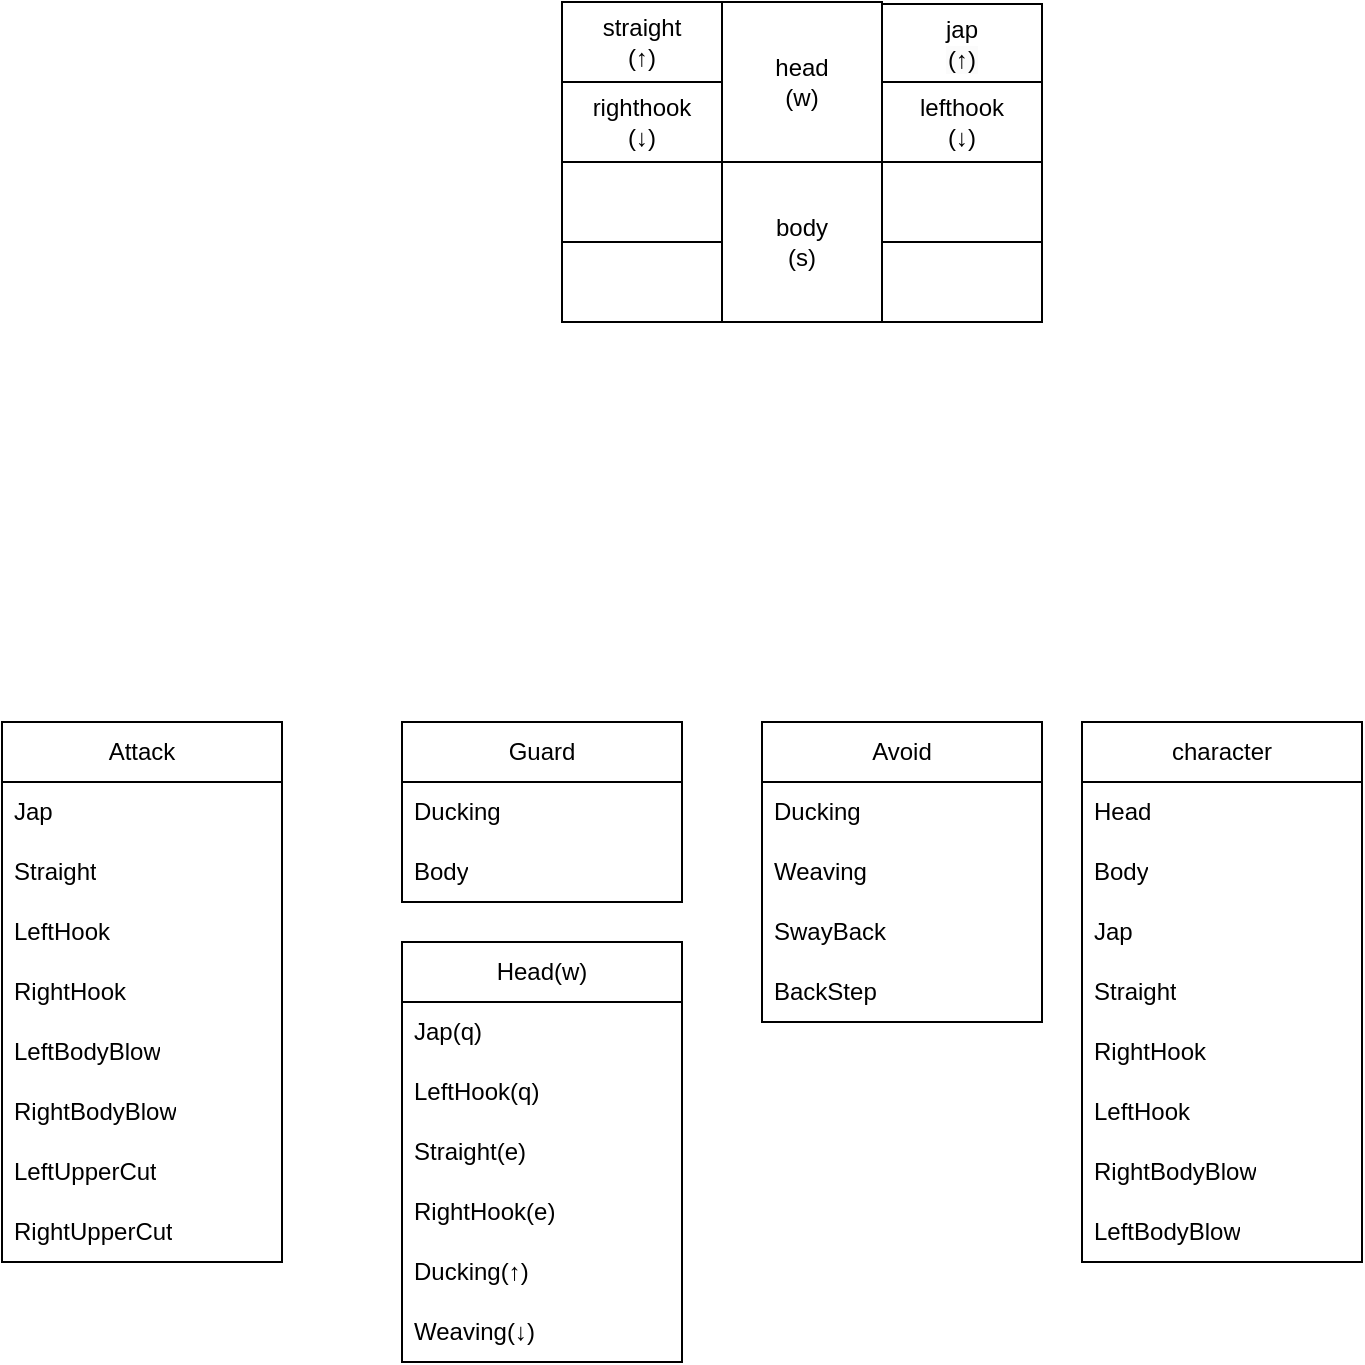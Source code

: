 <mxfile version="24.7.7">
  <diagram name="페이지-1" id="wXJqiaSqQaEmSXFIjcEn">
    <mxGraphModel dx="1050" dy="557" grid="1" gridSize="10" guides="1" tooltips="1" connect="1" arrows="1" fold="1" page="1" pageScale="1" pageWidth="827" pageHeight="1169" math="0" shadow="0">
      <root>
        <mxCell id="0" />
        <mxCell id="1" parent="0" />
        <mxCell id="8F4HeT9pAJKp8JILoCQx-1" value="head&lt;div&gt;(w)&lt;/div&gt;" style="whiteSpace=wrap;html=1;aspect=fixed;" parent="1" vertex="1">
          <mxGeometry x="400" y="120" width="80" height="80" as="geometry" />
        </mxCell>
        <mxCell id="8F4HeT9pAJKp8JILoCQx-10" value="Attack" style="swimlane;fontStyle=0;childLayout=stackLayout;horizontal=1;startSize=30;horizontalStack=0;resizeParent=1;resizeParentMax=0;resizeLast=0;collapsible=1;marginBottom=0;whiteSpace=wrap;html=1;" parent="1" vertex="1">
          <mxGeometry x="40" y="480" width="140" height="270" as="geometry" />
        </mxCell>
        <mxCell id="8F4HeT9pAJKp8JILoCQx-12" value="Jap" style="text;strokeColor=none;fillColor=none;align=left;verticalAlign=middle;spacingLeft=4;spacingRight=4;overflow=hidden;points=[[0,0.5],[1,0.5]];portConstraint=eastwest;rotatable=0;whiteSpace=wrap;html=1;" parent="8F4HeT9pAJKp8JILoCQx-10" vertex="1">
          <mxGeometry y="30" width="140" height="30" as="geometry" />
        </mxCell>
        <mxCell id="8F4HeT9pAJKp8JILoCQx-13" value="Straight" style="text;strokeColor=none;fillColor=none;align=left;verticalAlign=middle;spacingLeft=4;spacingRight=4;overflow=hidden;points=[[0,0.5],[1,0.5]];portConstraint=eastwest;rotatable=0;whiteSpace=wrap;html=1;" parent="8F4HeT9pAJKp8JILoCQx-10" vertex="1">
          <mxGeometry y="60" width="140" height="30" as="geometry" />
        </mxCell>
        <mxCell id="8F4HeT9pAJKp8JILoCQx-14" value="LeftHook" style="text;strokeColor=none;fillColor=none;align=left;verticalAlign=middle;spacingLeft=4;spacingRight=4;overflow=hidden;points=[[0,0.5],[1,0.5]];portConstraint=eastwest;rotatable=0;whiteSpace=wrap;html=1;" parent="8F4HeT9pAJKp8JILoCQx-10" vertex="1">
          <mxGeometry y="90" width="140" height="30" as="geometry" />
        </mxCell>
        <mxCell id="8F4HeT9pAJKp8JILoCQx-15" value="RightHook" style="text;strokeColor=none;fillColor=none;align=left;verticalAlign=middle;spacingLeft=4;spacingRight=4;overflow=hidden;points=[[0,0.5],[1,0.5]];portConstraint=eastwest;rotatable=0;whiteSpace=wrap;html=1;" parent="8F4HeT9pAJKp8JILoCQx-10" vertex="1">
          <mxGeometry y="120" width="140" height="30" as="geometry" />
        </mxCell>
        <mxCell id="8F4HeT9pAJKp8JILoCQx-16" value="LeftBodyBlow" style="text;strokeColor=none;fillColor=none;align=left;verticalAlign=middle;spacingLeft=4;spacingRight=4;overflow=hidden;points=[[0,0.5],[1,0.5]];portConstraint=eastwest;rotatable=0;whiteSpace=wrap;html=1;" parent="8F4HeT9pAJKp8JILoCQx-10" vertex="1">
          <mxGeometry y="150" width="140" height="30" as="geometry" />
        </mxCell>
        <mxCell id="8F4HeT9pAJKp8JILoCQx-17" value="RightBodyBlow" style="text;strokeColor=none;fillColor=none;align=left;verticalAlign=middle;spacingLeft=4;spacingRight=4;overflow=hidden;points=[[0,0.5],[1,0.5]];portConstraint=eastwest;rotatable=0;whiteSpace=wrap;html=1;" parent="8F4HeT9pAJKp8JILoCQx-10" vertex="1">
          <mxGeometry y="180" width="140" height="30" as="geometry" />
        </mxCell>
        <mxCell id="8F4HeT9pAJKp8JILoCQx-26" value="LeftUpperCut" style="text;strokeColor=none;fillColor=none;align=left;verticalAlign=middle;spacingLeft=4;spacingRight=4;overflow=hidden;points=[[0,0.5],[1,0.5]];portConstraint=eastwest;rotatable=0;whiteSpace=wrap;html=1;" parent="8F4HeT9pAJKp8JILoCQx-10" vertex="1">
          <mxGeometry y="210" width="140" height="30" as="geometry" />
        </mxCell>
        <mxCell id="8F4HeT9pAJKp8JILoCQx-27" value="RightUpperCut" style="text;strokeColor=none;fillColor=none;align=left;verticalAlign=middle;spacingLeft=4;spacingRight=4;overflow=hidden;points=[[0,0.5],[1,0.5]];portConstraint=eastwest;rotatable=0;whiteSpace=wrap;html=1;" parent="8F4HeT9pAJKp8JILoCQx-10" vertex="1">
          <mxGeometry y="240" width="140" height="30" as="geometry" />
        </mxCell>
        <mxCell id="8F4HeT9pAJKp8JILoCQx-28" value="Guard" style="swimlane;fontStyle=0;childLayout=stackLayout;horizontal=1;startSize=30;horizontalStack=0;resizeParent=1;resizeParentMax=0;resizeLast=0;collapsible=1;marginBottom=0;whiteSpace=wrap;html=1;" parent="1" vertex="1">
          <mxGeometry x="240" y="480" width="140" height="90" as="geometry" />
        </mxCell>
        <mxCell id="8F4HeT9pAJKp8JILoCQx-33" value="Ducking" style="text;strokeColor=none;fillColor=none;align=left;verticalAlign=middle;spacingLeft=4;spacingRight=4;overflow=hidden;points=[[0,0.5],[1,0.5]];portConstraint=eastwest;rotatable=0;whiteSpace=wrap;html=1;" parent="8F4HeT9pAJKp8JILoCQx-28" vertex="1">
          <mxGeometry y="30" width="140" height="30" as="geometry" />
        </mxCell>
        <mxCell id="8F4HeT9pAJKp8JILoCQx-30" value="Body" style="text;strokeColor=none;fillColor=none;align=left;verticalAlign=middle;spacingLeft=4;spacingRight=4;overflow=hidden;points=[[0,0.5],[1,0.5]];portConstraint=eastwest;rotatable=0;whiteSpace=wrap;html=1;" parent="8F4HeT9pAJKp8JILoCQx-28" vertex="1">
          <mxGeometry y="60" width="140" height="30" as="geometry" />
        </mxCell>
        <mxCell id="8F4HeT9pAJKp8JILoCQx-32" value="Avoid" style="swimlane;fontStyle=0;childLayout=stackLayout;horizontal=1;startSize=30;horizontalStack=0;resizeParent=1;resizeParentMax=0;resizeLast=0;collapsible=1;marginBottom=0;whiteSpace=wrap;html=1;" parent="1" vertex="1">
          <mxGeometry x="420" y="480" width="140" height="150" as="geometry" />
        </mxCell>
        <mxCell id="8F4HeT9pAJKp8JILoCQx-29" value="Ducking" style="text;strokeColor=none;fillColor=none;align=left;verticalAlign=middle;spacingLeft=4;spacingRight=4;overflow=hidden;points=[[0,0.5],[1,0.5]];portConstraint=eastwest;rotatable=0;whiteSpace=wrap;html=1;" parent="8F4HeT9pAJKp8JILoCQx-32" vertex="1">
          <mxGeometry y="30" width="140" height="30" as="geometry" />
        </mxCell>
        <mxCell id="8F4HeT9pAJKp8JILoCQx-34" value="Weaving" style="text;strokeColor=none;fillColor=none;align=left;verticalAlign=middle;spacingLeft=4;spacingRight=4;overflow=hidden;points=[[0,0.5],[1,0.5]];portConstraint=eastwest;rotatable=0;whiteSpace=wrap;html=1;" parent="8F4HeT9pAJKp8JILoCQx-32" vertex="1">
          <mxGeometry y="60" width="140" height="30" as="geometry" />
        </mxCell>
        <mxCell id="MSdCyOWmZnF5FNdx1q3q-1" value="SwayBack" style="text;strokeColor=none;fillColor=none;align=left;verticalAlign=middle;spacingLeft=4;spacingRight=4;overflow=hidden;points=[[0,0.5],[1,0.5]];portConstraint=eastwest;rotatable=0;whiteSpace=wrap;html=1;" vertex="1" parent="8F4HeT9pAJKp8JILoCQx-32">
          <mxGeometry y="90" width="140" height="30" as="geometry" />
        </mxCell>
        <mxCell id="8F4HeT9pAJKp8JILoCQx-35" value="BackStep" style="text;strokeColor=none;fillColor=none;align=left;verticalAlign=middle;spacingLeft=4;spacingRight=4;overflow=hidden;points=[[0,0.5],[1,0.5]];portConstraint=eastwest;rotatable=0;whiteSpace=wrap;html=1;" parent="8F4HeT9pAJKp8JILoCQx-32" vertex="1">
          <mxGeometry y="120" width="140" height="30" as="geometry" />
        </mxCell>
        <mxCell id="8F4HeT9pAJKp8JILoCQx-38" value="Head(w)" style="swimlane;fontStyle=0;childLayout=stackLayout;horizontal=1;startSize=30;horizontalStack=0;resizeParent=1;resizeParentMax=0;resizeLast=0;collapsible=1;marginBottom=0;whiteSpace=wrap;html=1;" parent="1" vertex="1">
          <mxGeometry x="240" y="590" width="140" height="210" as="geometry" />
        </mxCell>
        <mxCell id="8F4HeT9pAJKp8JILoCQx-39" value="Jap(q)" style="text;strokeColor=none;fillColor=none;align=left;verticalAlign=middle;spacingLeft=4;spacingRight=4;overflow=hidden;points=[[0,0.5],[1,0.5]];portConstraint=eastwest;rotatable=0;whiteSpace=wrap;html=1;" parent="8F4HeT9pAJKp8JILoCQx-38" vertex="1">
          <mxGeometry y="30" width="140" height="30" as="geometry" />
        </mxCell>
        <mxCell id="8F4HeT9pAJKp8JILoCQx-42" value="LeftHook(q)" style="text;strokeColor=none;fillColor=none;align=left;verticalAlign=middle;spacingLeft=4;spacingRight=4;overflow=hidden;points=[[0,0.5],[1,0.5]];portConstraint=eastwest;rotatable=0;whiteSpace=wrap;html=1;" parent="8F4HeT9pAJKp8JILoCQx-38" vertex="1">
          <mxGeometry y="60" width="140" height="30" as="geometry" />
        </mxCell>
        <mxCell id="8F4HeT9pAJKp8JILoCQx-40" value="Straight(e)" style="text;strokeColor=none;fillColor=none;align=left;verticalAlign=middle;spacingLeft=4;spacingRight=4;overflow=hidden;points=[[0,0.5],[1,0.5]];portConstraint=eastwest;rotatable=0;whiteSpace=wrap;html=1;" parent="8F4HeT9pAJKp8JILoCQx-38" vertex="1">
          <mxGeometry y="90" width="140" height="30" as="geometry" />
        </mxCell>
        <mxCell id="8F4HeT9pAJKp8JILoCQx-43" value="RightHook(e)" style="text;strokeColor=none;fillColor=none;align=left;verticalAlign=middle;spacingLeft=4;spacingRight=4;overflow=hidden;points=[[0,0.5],[1,0.5]];portConstraint=eastwest;rotatable=0;whiteSpace=wrap;html=1;" parent="8F4HeT9pAJKp8JILoCQx-38" vertex="1">
          <mxGeometry y="120" width="140" height="30" as="geometry" />
        </mxCell>
        <mxCell id="MSdCyOWmZnF5FNdx1q3q-2" value="Ducking(↑)" style="text;strokeColor=none;fillColor=none;align=left;verticalAlign=middle;spacingLeft=4;spacingRight=4;overflow=hidden;points=[[0,0.5],[1,0.5]];portConstraint=eastwest;rotatable=0;whiteSpace=wrap;html=1;" vertex="1" parent="8F4HeT9pAJKp8JILoCQx-38">
          <mxGeometry y="150" width="140" height="30" as="geometry" />
        </mxCell>
        <mxCell id="MSdCyOWmZnF5FNdx1q3q-3" value="Weaving(↓)" style="text;strokeColor=none;fillColor=none;align=left;verticalAlign=middle;spacingLeft=4;spacingRight=4;overflow=hidden;points=[[0,0.5],[1,0.5]];portConstraint=eastwest;rotatable=0;whiteSpace=wrap;html=1;" vertex="1" parent="8F4HeT9pAJKp8JILoCQx-38">
          <mxGeometry y="180" width="140" height="30" as="geometry" />
        </mxCell>
        <mxCell id="8F4HeT9pAJKp8JILoCQx-44" value="character" style="swimlane;fontStyle=0;childLayout=stackLayout;horizontal=1;startSize=30;horizontalStack=0;resizeParent=1;resizeParentMax=0;resizeLast=0;collapsible=1;marginBottom=0;whiteSpace=wrap;html=1;" parent="1" vertex="1">
          <mxGeometry x="580" y="480" width="140" height="270" as="geometry" />
        </mxCell>
        <mxCell id="8F4HeT9pAJKp8JILoCQx-45" value="Head" style="text;strokeColor=none;fillColor=none;align=left;verticalAlign=middle;spacingLeft=4;spacingRight=4;overflow=hidden;points=[[0,0.5],[1,0.5]];portConstraint=eastwest;rotatable=0;whiteSpace=wrap;html=1;" parent="8F4HeT9pAJKp8JILoCQx-44" vertex="1">
          <mxGeometry y="30" width="140" height="30" as="geometry" />
        </mxCell>
        <mxCell id="8F4HeT9pAJKp8JILoCQx-46" value="Body" style="text;strokeColor=none;fillColor=none;align=left;verticalAlign=middle;spacingLeft=4;spacingRight=4;overflow=hidden;points=[[0,0.5],[1,0.5]];portConstraint=eastwest;rotatable=0;whiteSpace=wrap;html=1;" parent="8F4HeT9pAJKp8JILoCQx-44" vertex="1">
          <mxGeometry y="60" width="140" height="30" as="geometry" />
        </mxCell>
        <mxCell id="8F4HeT9pAJKp8JILoCQx-48" value="Jap" style="text;strokeColor=none;fillColor=none;align=left;verticalAlign=middle;spacingLeft=4;spacingRight=4;overflow=hidden;points=[[0,0.5],[1,0.5]];portConstraint=eastwest;rotatable=0;whiteSpace=wrap;html=1;" parent="8F4HeT9pAJKp8JILoCQx-44" vertex="1">
          <mxGeometry y="90" width="140" height="30" as="geometry" />
        </mxCell>
        <mxCell id="8F4HeT9pAJKp8JILoCQx-47" value="Straight" style="text;strokeColor=none;fillColor=none;align=left;verticalAlign=middle;spacingLeft=4;spacingRight=4;overflow=hidden;points=[[0,0.5],[1,0.5]];portConstraint=eastwest;rotatable=0;whiteSpace=wrap;html=1;" parent="8F4HeT9pAJKp8JILoCQx-44" vertex="1">
          <mxGeometry y="120" width="140" height="30" as="geometry" />
        </mxCell>
        <mxCell id="8F4HeT9pAJKp8JILoCQx-50" value="RightHook" style="text;strokeColor=none;fillColor=none;align=left;verticalAlign=middle;spacingLeft=4;spacingRight=4;overflow=hidden;points=[[0,0.5],[1,0.5]];portConstraint=eastwest;rotatable=0;whiteSpace=wrap;html=1;" parent="8F4HeT9pAJKp8JILoCQx-44" vertex="1">
          <mxGeometry y="150" width="140" height="30" as="geometry" />
        </mxCell>
        <mxCell id="8F4HeT9pAJKp8JILoCQx-49" value="LeftHook" style="text;strokeColor=none;fillColor=none;align=left;verticalAlign=middle;spacingLeft=4;spacingRight=4;overflow=hidden;points=[[0,0.5],[1,0.5]];portConstraint=eastwest;rotatable=0;whiteSpace=wrap;html=1;" parent="8F4HeT9pAJKp8JILoCQx-44" vertex="1">
          <mxGeometry y="180" width="140" height="30" as="geometry" />
        </mxCell>
        <mxCell id="8F4HeT9pAJKp8JILoCQx-52" value="RightBodyBlow" style="text;strokeColor=none;fillColor=none;align=left;verticalAlign=middle;spacingLeft=4;spacingRight=4;overflow=hidden;points=[[0,0.5],[1,0.5]];portConstraint=eastwest;rotatable=0;whiteSpace=wrap;html=1;" parent="8F4HeT9pAJKp8JILoCQx-44" vertex="1">
          <mxGeometry y="210" width="140" height="30" as="geometry" />
        </mxCell>
        <mxCell id="8F4HeT9pAJKp8JILoCQx-51" value="LeftBodyBlow" style="text;strokeColor=none;fillColor=none;align=left;verticalAlign=middle;spacingLeft=4;spacingRight=4;overflow=hidden;points=[[0,0.5],[1,0.5]];portConstraint=eastwest;rotatable=0;whiteSpace=wrap;html=1;" parent="8F4HeT9pAJKp8JILoCQx-44" vertex="1">
          <mxGeometry y="240" width="140" height="30" as="geometry" />
        </mxCell>
        <mxCell id="MSdCyOWmZnF5FNdx1q3q-7" value="body&lt;div&gt;(s)&lt;/div&gt;" style="whiteSpace=wrap;html=1;aspect=fixed;" vertex="1" parent="1">
          <mxGeometry x="400" y="200" width="80" height="80" as="geometry" />
        </mxCell>
        <mxCell id="MSdCyOWmZnF5FNdx1q3q-9" value="straight&lt;div&gt;(↑)&lt;/div&gt;" style="rounded=0;whiteSpace=wrap;html=1;" vertex="1" parent="1">
          <mxGeometry x="320" y="120" width="80" height="40" as="geometry" />
        </mxCell>
        <mxCell id="MSdCyOWmZnF5FNdx1q3q-10" value="jap&lt;div&gt;&lt;div style=&quot;forced-color-adjust: none; color: rgb(0, 0, 0); font-family: Helvetica; font-size: 12px; font-style: normal; font-variant-ligatures: normal; font-variant-caps: normal; font-weight: 400; letter-spacing: normal; orphans: 2; text-align: center; text-indent: 0px; text-transform: none; widows: 2; word-spacing: 0px; -webkit-text-stroke-width: 0px; white-space: normal; background-color: rgb(251, 251, 251); text-decoration-thickness: initial; text-decoration-style: initial; text-decoration-color: initial;&quot;&gt;(↑)&lt;/div&gt;&lt;/div&gt;" style="rounded=0;whiteSpace=wrap;html=1;" vertex="1" parent="1">
          <mxGeometry x="480" y="121" width="80" height="40" as="geometry" />
        </mxCell>
        <mxCell id="MSdCyOWmZnF5FNdx1q3q-11" value="righthook&lt;div&gt;(&lt;span style=&quot;background-color: initial;&quot;&gt;↓&lt;/span&gt;&lt;span style=&quot;background-color: initial;&quot;&gt;)&lt;/span&gt;&lt;/div&gt;" style="rounded=0;whiteSpace=wrap;html=1;" vertex="1" parent="1">
          <mxGeometry x="320" y="160" width="80" height="40" as="geometry" />
        </mxCell>
        <mxCell id="MSdCyOWmZnF5FNdx1q3q-12" value="lefthook&lt;div&gt;(↓)&lt;/div&gt;" style="rounded=0;whiteSpace=wrap;html=1;" vertex="1" parent="1">
          <mxGeometry x="480" y="160" width="80" height="40" as="geometry" />
        </mxCell>
        <mxCell id="MSdCyOWmZnF5FNdx1q3q-13" value="" style="rounded=0;whiteSpace=wrap;html=1;" vertex="1" parent="1">
          <mxGeometry x="320" y="200" width="80" height="40" as="geometry" />
        </mxCell>
        <mxCell id="MSdCyOWmZnF5FNdx1q3q-14" value="" style="rounded=0;whiteSpace=wrap;html=1;" vertex="1" parent="1">
          <mxGeometry x="320" y="240" width="80" height="40" as="geometry" />
        </mxCell>
        <mxCell id="MSdCyOWmZnF5FNdx1q3q-17" value="" style="rounded=0;whiteSpace=wrap;html=1;" vertex="1" parent="1">
          <mxGeometry x="480" y="200" width="80" height="40" as="geometry" />
        </mxCell>
        <mxCell id="MSdCyOWmZnF5FNdx1q3q-18" value="" style="rounded=0;whiteSpace=wrap;html=1;" vertex="1" parent="1">
          <mxGeometry x="480" y="240" width="80" height="40" as="geometry" />
        </mxCell>
      </root>
    </mxGraphModel>
  </diagram>
</mxfile>
